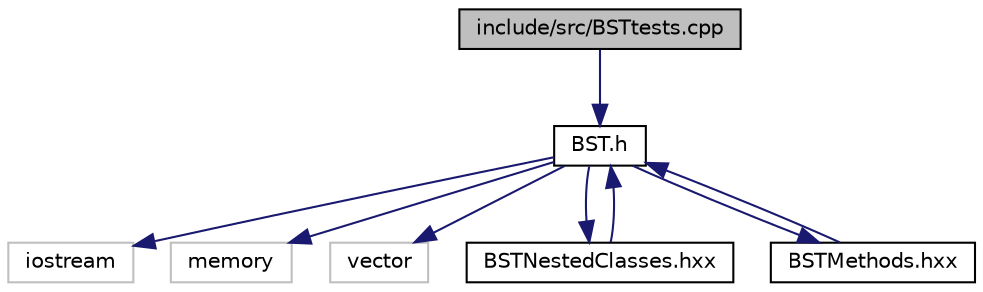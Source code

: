 digraph "include/src/BSTtests.cpp"
{
  edge [fontname="Helvetica",fontsize="10",labelfontname="Helvetica",labelfontsize="10"];
  node [fontname="Helvetica",fontsize="10",shape=record];
  Node0 [label="include/src/BSTtests.cpp",height=0.2,width=0.4,color="black", fillcolor="grey75", style="filled", fontcolor="black"];
  Node0 -> Node1 [color="midnightblue",fontsize="10",style="solid",fontname="Helvetica"];
  Node1 [label="BST.h",height=0.2,width=0.4,color="black", fillcolor="white", style="filled",URL="$BST_8h_source.html"];
  Node1 -> Node2 [color="midnightblue",fontsize="10",style="solid",fontname="Helvetica"];
  Node2 [label="iostream",height=0.2,width=0.4,color="grey75", fillcolor="white", style="filled"];
  Node1 -> Node3 [color="midnightblue",fontsize="10",style="solid",fontname="Helvetica"];
  Node3 [label="memory",height=0.2,width=0.4,color="grey75", fillcolor="white", style="filled"];
  Node1 -> Node4 [color="midnightblue",fontsize="10",style="solid",fontname="Helvetica"];
  Node4 [label="vector",height=0.2,width=0.4,color="grey75", fillcolor="white", style="filled"];
  Node1 -> Node5 [color="midnightblue",fontsize="10",style="solid",fontname="Helvetica"];
  Node5 [label="BSTNestedClasses.hxx",height=0.2,width=0.4,color="black", fillcolor="white", style="filled",URL="$BSTNestedClasses_8hxx.html",tooltip="Header containing Node, Iterator and ConstIterator nested classes. "];
  Node5 -> Node1 [color="midnightblue",fontsize="10",style="solid",fontname="Helvetica"];
  Node1 -> Node6 [color="midnightblue",fontsize="10",style="solid",fontname="Helvetica"];
  Node6 [label="BSTMethods.hxx",height=0.2,width=0.4,color="black", fillcolor="white", style="filled",URL="$BSTMethods_8hxx.html",tooltip="Header containing method definitions for the BST class. "];
  Node6 -> Node1 [color="midnightblue",fontsize="10",style="solid",fontname="Helvetica"];
}
